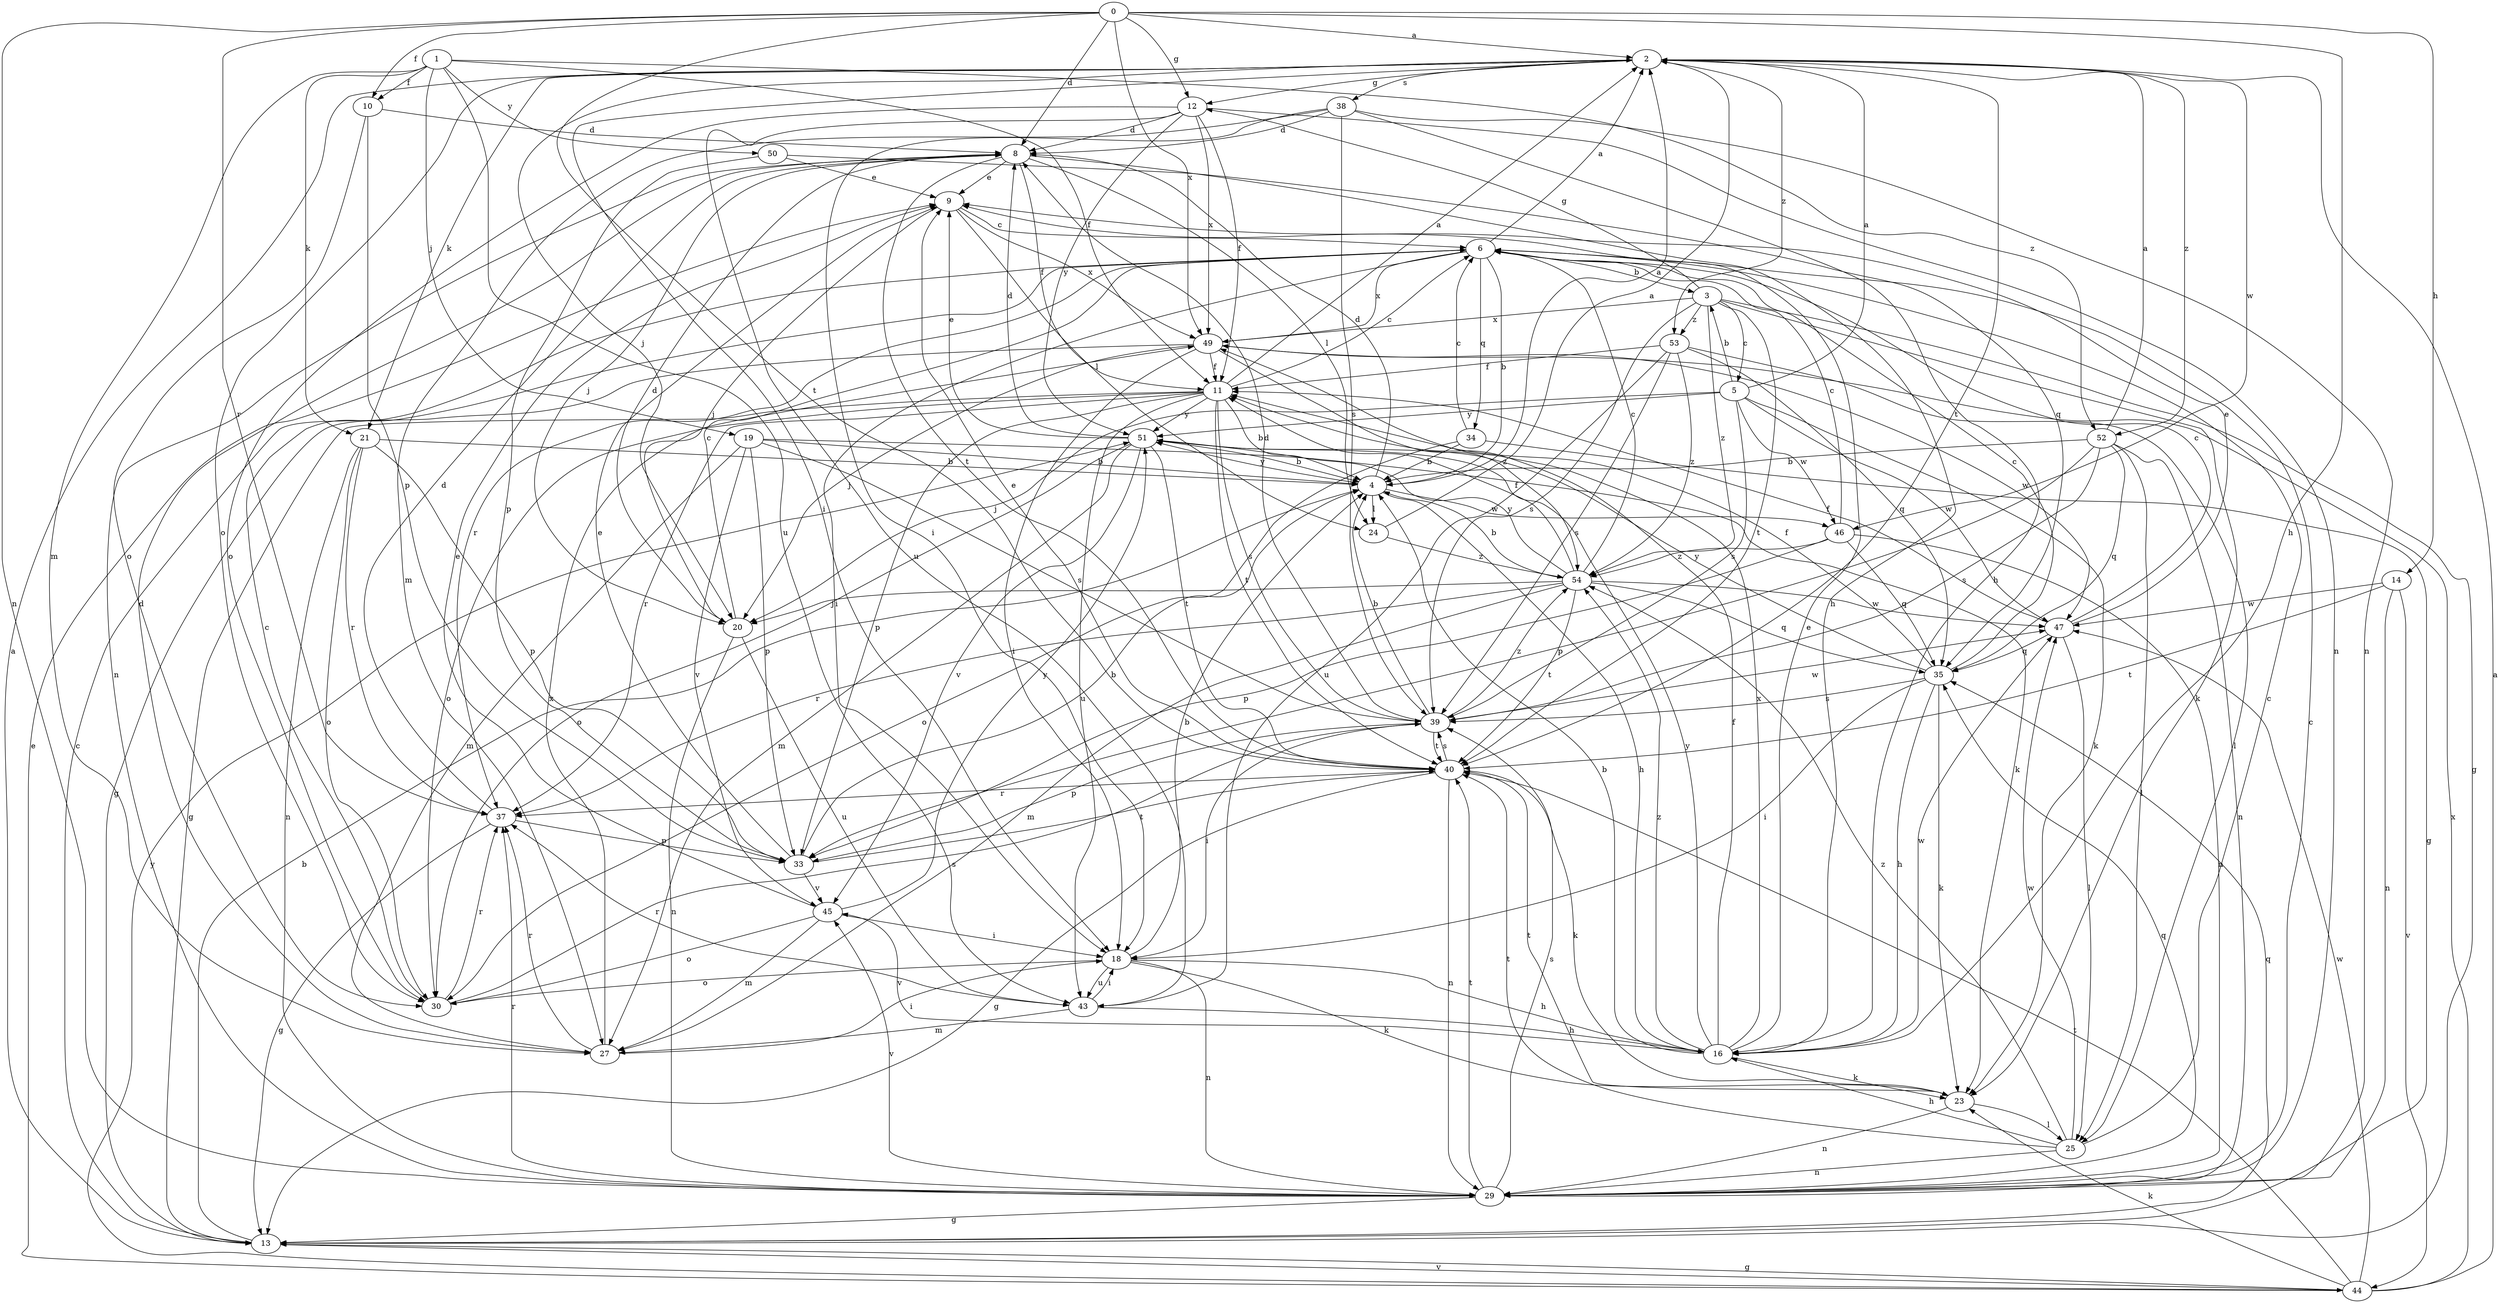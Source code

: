 strict digraph  {
0;
1;
2;
3;
4;
5;
6;
8;
9;
10;
11;
12;
13;
14;
16;
18;
19;
20;
21;
23;
24;
25;
27;
29;
30;
33;
34;
35;
37;
38;
39;
40;
43;
44;
45;
46;
47;
49;
50;
51;
52;
53;
54;
0 -> 2  [label=a];
0 -> 8  [label=d];
0 -> 10  [label=f];
0 -> 12  [label=g];
0 -> 14  [label=h];
0 -> 16  [label=h];
0 -> 29  [label=n];
0 -> 37  [label=r];
0 -> 40  [label=t];
0 -> 49  [label=x];
1 -> 10  [label=f];
1 -> 11  [label=f];
1 -> 19  [label=j];
1 -> 21  [label=k];
1 -> 27  [label=m];
1 -> 43  [label=u];
1 -> 50  [label=y];
1 -> 52  [label=z];
2 -> 12  [label=g];
2 -> 18  [label=i];
2 -> 20  [label=j];
2 -> 21  [label=k];
2 -> 30  [label=o];
2 -> 38  [label=s];
2 -> 40  [label=t];
2 -> 46  [label=w];
2 -> 52  [label=z];
2 -> 53  [label=z];
3 -> 5  [label=c];
3 -> 12  [label=g];
3 -> 13  [label=g];
3 -> 23  [label=k];
3 -> 39  [label=s];
3 -> 40  [label=t];
3 -> 49  [label=x];
3 -> 53  [label=z];
3 -> 54  [label=z];
4 -> 2  [label=a];
4 -> 8  [label=d];
4 -> 16  [label=h];
4 -> 24  [label=l];
4 -> 46  [label=w];
4 -> 51  [label=y];
5 -> 2  [label=a];
5 -> 3  [label=b];
5 -> 20  [label=j];
5 -> 23  [label=k];
5 -> 39  [label=s];
5 -> 46  [label=w];
5 -> 47  [label=w];
5 -> 51  [label=y];
6 -> 2  [label=a];
6 -> 3  [label=b];
6 -> 4  [label=b];
6 -> 18  [label=i];
6 -> 34  [label=q];
6 -> 37  [label=r];
6 -> 49  [label=x];
8 -> 9  [label=e];
8 -> 11  [label=f];
8 -> 16  [label=h];
8 -> 20  [label=j];
8 -> 24  [label=l];
8 -> 29  [label=n];
8 -> 40  [label=t];
9 -> 6  [label=c];
9 -> 20  [label=j];
9 -> 24  [label=l];
9 -> 49  [label=x];
10 -> 8  [label=d];
10 -> 30  [label=o];
10 -> 33  [label=p];
11 -> 2  [label=a];
11 -> 4  [label=b];
11 -> 6  [label=c];
11 -> 13  [label=g];
11 -> 30  [label=o];
11 -> 33  [label=p];
11 -> 37  [label=r];
11 -> 39  [label=s];
11 -> 40  [label=t];
11 -> 43  [label=u];
11 -> 51  [label=y];
12 -> 8  [label=d];
12 -> 11  [label=f];
12 -> 29  [label=n];
12 -> 30  [label=o];
12 -> 43  [label=u];
12 -> 49  [label=x];
12 -> 51  [label=y];
13 -> 2  [label=a];
13 -> 4  [label=b];
13 -> 6  [label=c];
13 -> 35  [label=q];
13 -> 44  [label=v];
14 -> 29  [label=n];
14 -> 40  [label=t];
14 -> 44  [label=v];
14 -> 47  [label=w];
16 -> 4  [label=b];
16 -> 9  [label=e];
16 -> 11  [label=f];
16 -> 23  [label=k];
16 -> 45  [label=v];
16 -> 47  [label=w];
16 -> 49  [label=x];
16 -> 51  [label=y];
16 -> 54  [label=z];
18 -> 4  [label=b];
18 -> 16  [label=h];
18 -> 23  [label=k];
18 -> 29  [label=n];
18 -> 30  [label=o];
18 -> 43  [label=u];
19 -> 4  [label=b];
19 -> 23  [label=k];
19 -> 27  [label=m];
19 -> 33  [label=p];
19 -> 39  [label=s];
19 -> 45  [label=v];
20 -> 6  [label=c];
20 -> 8  [label=d];
20 -> 29  [label=n];
20 -> 43  [label=u];
21 -> 4  [label=b];
21 -> 29  [label=n];
21 -> 30  [label=o];
21 -> 33  [label=p];
21 -> 37  [label=r];
23 -> 25  [label=l];
23 -> 29  [label=n];
23 -> 40  [label=t];
24 -> 2  [label=a];
24 -> 54  [label=z];
25 -> 6  [label=c];
25 -> 16  [label=h];
25 -> 29  [label=n];
25 -> 40  [label=t];
25 -> 47  [label=w];
25 -> 54  [label=z];
27 -> 8  [label=d];
27 -> 18  [label=i];
27 -> 37  [label=r];
27 -> 49  [label=x];
29 -> 6  [label=c];
29 -> 13  [label=g];
29 -> 35  [label=q];
29 -> 37  [label=r];
29 -> 39  [label=s];
29 -> 40  [label=t];
29 -> 45  [label=v];
30 -> 6  [label=c];
30 -> 37  [label=r];
30 -> 39  [label=s];
33 -> 4  [label=b];
33 -> 9  [label=e];
33 -> 40  [label=t];
33 -> 45  [label=v];
34 -> 4  [label=b];
34 -> 6  [label=c];
34 -> 13  [label=g];
34 -> 30  [label=o];
35 -> 6  [label=c];
35 -> 11  [label=f];
35 -> 16  [label=h];
35 -> 18  [label=i];
35 -> 23  [label=k];
35 -> 39  [label=s];
35 -> 51  [label=y];
37 -> 8  [label=d];
37 -> 13  [label=g];
37 -> 33  [label=p];
38 -> 8  [label=d];
38 -> 16  [label=h];
38 -> 18  [label=i];
38 -> 27  [label=m];
38 -> 29  [label=n];
38 -> 39  [label=s];
39 -> 4  [label=b];
39 -> 8  [label=d];
39 -> 18  [label=i];
39 -> 33  [label=p];
39 -> 40  [label=t];
39 -> 47  [label=w];
39 -> 54  [label=z];
40 -> 9  [label=e];
40 -> 13  [label=g];
40 -> 23  [label=k];
40 -> 29  [label=n];
40 -> 37  [label=r];
40 -> 39  [label=s];
43 -> 16  [label=h];
43 -> 18  [label=i];
43 -> 27  [label=m];
43 -> 37  [label=r];
44 -> 2  [label=a];
44 -> 9  [label=e];
44 -> 13  [label=g];
44 -> 23  [label=k];
44 -> 40  [label=t];
44 -> 47  [label=w];
44 -> 49  [label=x];
44 -> 51  [label=y];
45 -> 9  [label=e];
45 -> 18  [label=i];
45 -> 27  [label=m];
45 -> 30  [label=o];
45 -> 51  [label=y];
46 -> 6  [label=c];
46 -> 29  [label=n];
46 -> 33  [label=p];
46 -> 35  [label=q];
46 -> 54  [label=z];
47 -> 6  [label=c];
47 -> 9  [label=e];
47 -> 11  [label=f];
47 -> 25  [label=l];
47 -> 35  [label=q];
49 -> 11  [label=f];
49 -> 13  [label=g];
49 -> 18  [label=i];
49 -> 20  [label=j];
49 -> 47  [label=w];
49 -> 54  [label=z];
50 -> 9  [label=e];
50 -> 33  [label=p];
50 -> 35  [label=q];
51 -> 4  [label=b];
51 -> 8  [label=d];
51 -> 9  [label=e];
51 -> 27  [label=m];
51 -> 30  [label=o];
51 -> 40  [label=t];
51 -> 45  [label=v];
52 -> 2  [label=a];
52 -> 4  [label=b];
52 -> 25  [label=l];
52 -> 29  [label=n];
52 -> 33  [label=p];
52 -> 35  [label=q];
52 -> 39  [label=s];
53 -> 11  [label=f];
53 -> 25  [label=l];
53 -> 35  [label=q];
53 -> 39  [label=s];
53 -> 43  [label=u];
53 -> 54  [label=z];
54 -> 4  [label=b];
54 -> 6  [label=c];
54 -> 11  [label=f];
54 -> 20  [label=j];
54 -> 27  [label=m];
54 -> 35  [label=q];
54 -> 37  [label=r];
54 -> 40  [label=t];
54 -> 47  [label=w];
54 -> 51  [label=y];
}
